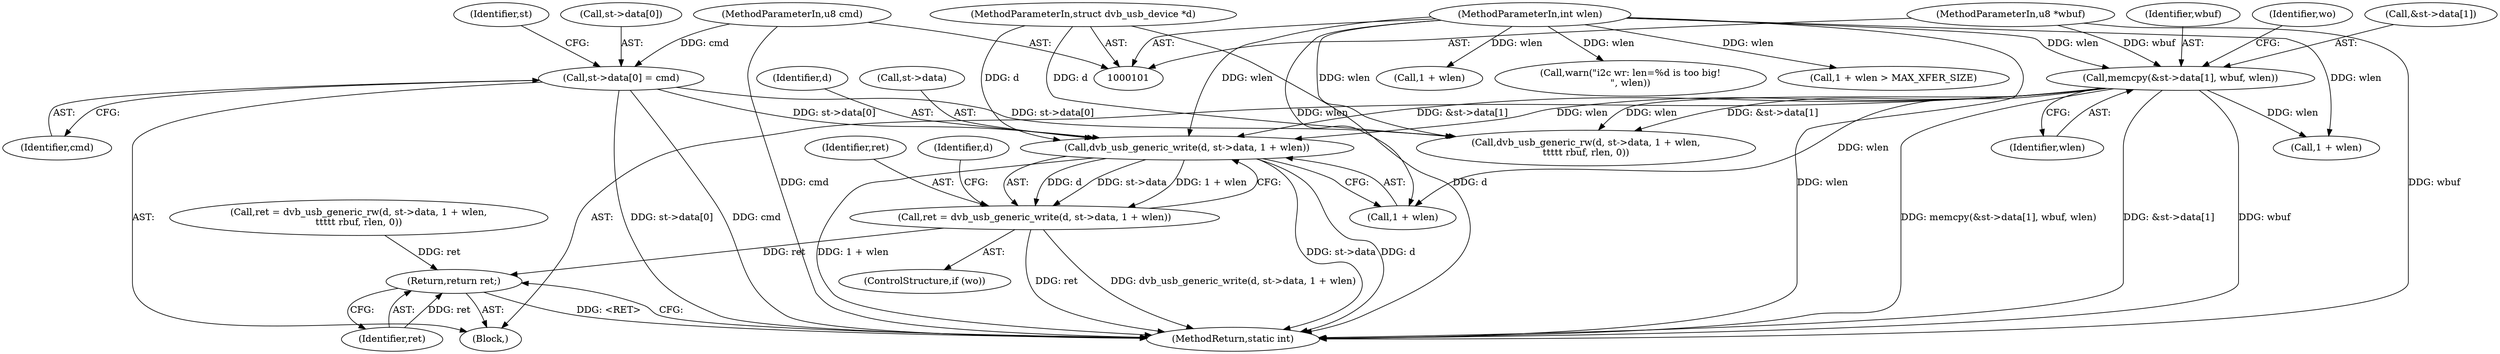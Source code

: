 digraph "1_linux_3f190e3aec212fc8c61e202c51400afa7384d4bc@API" {
"1000164" [label="(Call,dvb_usb_generic_write(d, st->data, 1 + wlen))"];
"1000102" [label="(MethodParameterIn,struct dvb_usb_device *d)"];
"1000151" [label="(Call,memcpy(&st->data[1], wbuf, wlen))"];
"1000104" [label="(MethodParameterIn,u8 *wbuf)"];
"1000105" [label="(MethodParameterIn,int wlen)"];
"1000144" [label="(Call,st->data[0] = cmd)"];
"1000103" [label="(MethodParameterIn,u8 cmd)"];
"1000162" [label="(Call,ret = dvb_usb_generic_write(d, st->data, 1 + wlen))"];
"1000191" [label="(Return,return ret;)"];
"1000105" [label="(MethodParameterIn,int wlen)"];
"1000145" [label="(Call,st->data[0])"];
"1000192" [label="(Identifier,ret)"];
"1000165" [label="(Identifier,d)"];
"1000193" [label="(MethodReturn,static int)"];
"1000119" [label="(Call,1 + wlen)"];
"1000161" [label="(Identifier,wo)"];
"1000189" [label="(Identifier,d)"];
"1000160" [label="(ControlStructure,if (wo))"];
"1000150" [label="(Identifier,cmd)"];
"1000155" [label="(Identifier,st)"];
"1000175" [label="(Call,dvb_usb_generic_rw(d, st->data, 1 + wlen,\n\t\t\t\t\t rbuf, rlen, 0))"];
"1000164" [label="(Call,dvb_usb_generic_write(d, st->data, 1 + wlen))"];
"1000163" [label="(Identifier,ret)"];
"1000144" [label="(Call,st->data[0] = cmd)"];
"1000162" [label="(Call,ret = dvb_usb_generic_write(d, st->data, 1 + wlen))"];
"1000124" [label="(Call,warn(\"i2c wr: len=%d is too big!\n\", wlen))"];
"1000152" [label="(Call,&st->data[1])"];
"1000166" [label="(Call,st->data)"];
"1000180" [label="(Call,1 + wlen)"];
"1000159" [label="(Identifier,wlen)"];
"1000108" [label="(Block,)"];
"1000158" [label="(Identifier,wbuf)"];
"1000169" [label="(Call,1 + wlen)"];
"1000191" [label="(Return,return ret;)"];
"1000103" [label="(MethodParameterIn,u8 cmd)"];
"1000173" [label="(Call,ret = dvb_usb_generic_rw(d, st->data, 1 + wlen,\n\t\t\t\t\t rbuf, rlen, 0))"];
"1000151" [label="(Call,memcpy(&st->data[1], wbuf, wlen))"];
"1000104" [label="(MethodParameterIn,u8 *wbuf)"];
"1000118" [label="(Call,1 + wlen > MAX_XFER_SIZE)"];
"1000102" [label="(MethodParameterIn,struct dvb_usb_device *d)"];
"1000164" -> "1000162"  [label="AST: "];
"1000164" -> "1000169"  [label="CFG: "];
"1000165" -> "1000164"  [label="AST: "];
"1000166" -> "1000164"  [label="AST: "];
"1000169" -> "1000164"  [label="AST: "];
"1000162" -> "1000164"  [label="CFG: "];
"1000164" -> "1000193"  [label="DDG: 1 + wlen"];
"1000164" -> "1000193"  [label="DDG: st->data"];
"1000164" -> "1000193"  [label="DDG: d"];
"1000164" -> "1000162"  [label="DDG: d"];
"1000164" -> "1000162"  [label="DDG: st->data"];
"1000164" -> "1000162"  [label="DDG: 1 + wlen"];
"1000102" -> "1000164"  [label="DDG: d"];
"1000151" -> "1000164"  [label="DDG: &st->data[1]"];
"1000151" -> "1000164"  [label="DDG: wlen"];
"1000144" -> "1000164"  [label="DDG: st->data[0]"];
"1000105" -> "1000164"  [label="DDG: wlen"];
"1000102" -> "1000101"  [label="AST: "];
"1000102" -> "1000193"  [label="DDG: d"];
"1000102" -> "1000175"  [label="DDG: d"];
"1000151" -> "1000108"  [label="AST: "];
"1000151" -> "1000159"  [label="CFG: "];
"1000152" -> "1000151"  [label="AST: "];
"1000158" -> "1000151"  [label="AST: "];
"1000159" -> "1000151"  [label="AST: "];
"1000161" -> "1000151"  [label="CFG: "];
"1000151" -> "1000193"  [label="DDG: memcpy(&st->data[1], wbuf, wlen)"];
"1000151" -> "1000193"  [label="DDG: &st->data[1]"];
"1000151" -> "1000193"  [label="DDG: wbuf"];
"1000104" -> "1000151"  [label="DDG: wbuf"];
"1000105" -> "1000151"  [label="DDG: wlen"];
"1000151" -> "1000169"  [label="DDG: wlen"];
"1000151" -> "1000175"  [label="DDG: &st->data[1]"];
"1000151" -> "1000175"  [label="DDG: wlen"];
"1000151" -> "1000180"  [label="DDG: wlen"];
"1000104" -> "1000101"  [label="AST: "];
"1000104" -> "1000193"  [label="DDG: wbuf"];
"1000105" -> "1000101"  [label="AST: "];
"1000105" -> "1000193"  [label="DDG: wlen"];
"1000105" -> "1000118"  [label="DDG: wlen"];
"1000105" -> "1000119"  [label="DDG: wlen"];
"1000105" -> "1000124"  [label="DDG: wlen"];
"1000105" -> "1000169"  [label="DDG: wlen"];
"1000105" -> "1000175"  [label="DDG: wlen"];
"1000105" -> "1000180"  [label="DDG: wlen"];
"1000144" -> "1000108"  [label="AST: "];
"1000144" -> "1000150"  [label="CFG: "];
"1000145" -> "1000144"  [label="AST: "];
"1000150" -> "1000144"  [label="AST: "];
"1000155" -> "1000144"  [label="CFG: "];
"1000144" -> "1000193"  [label="DDG: st->data[0]"];
"1000144" -> "1000193"  [label="DDG: cmd"];
"1000103" -> "1000144"  [label="DDG: cmd"];
"1000144" -> "1000175"  [label="DDG: st->data[0]"];
"1000103" -> "1000101"  [label="AST: "];
"1000103" -> "1000193"  [label="DDG: cmd"];
"1000162" -> "1000160"  [label="AST: "];
"1000163" -> "1000162"  [label="AST: "];
"1000189" -> "1000162"  [label="CFG: "];
"1000162" -> "1000193"  [label="DDG: dvb_usb_generic_write(d, st->data, 1 + wlen)"];
"1000162" -> "1000193"  [label="DDG: ret"];
"1000162" -> "1000191"  [label="DDG: ret"];
"1000191" -> "1000108"  [label="AST: "];
"1000191" -> "1000192"  [label="CFG: "];
"1000192" -> "1000191"  [label="AST: "];
"1000193" -> "1000191"  [label="CFG: "];
"1000191" -> "1000193"  [label="DDG: <RET>"];
"1000192" -> "1000191"  [label="DDG: ret"];
"1000173" -> "1000191"  [label="DDG: ret"];
}
